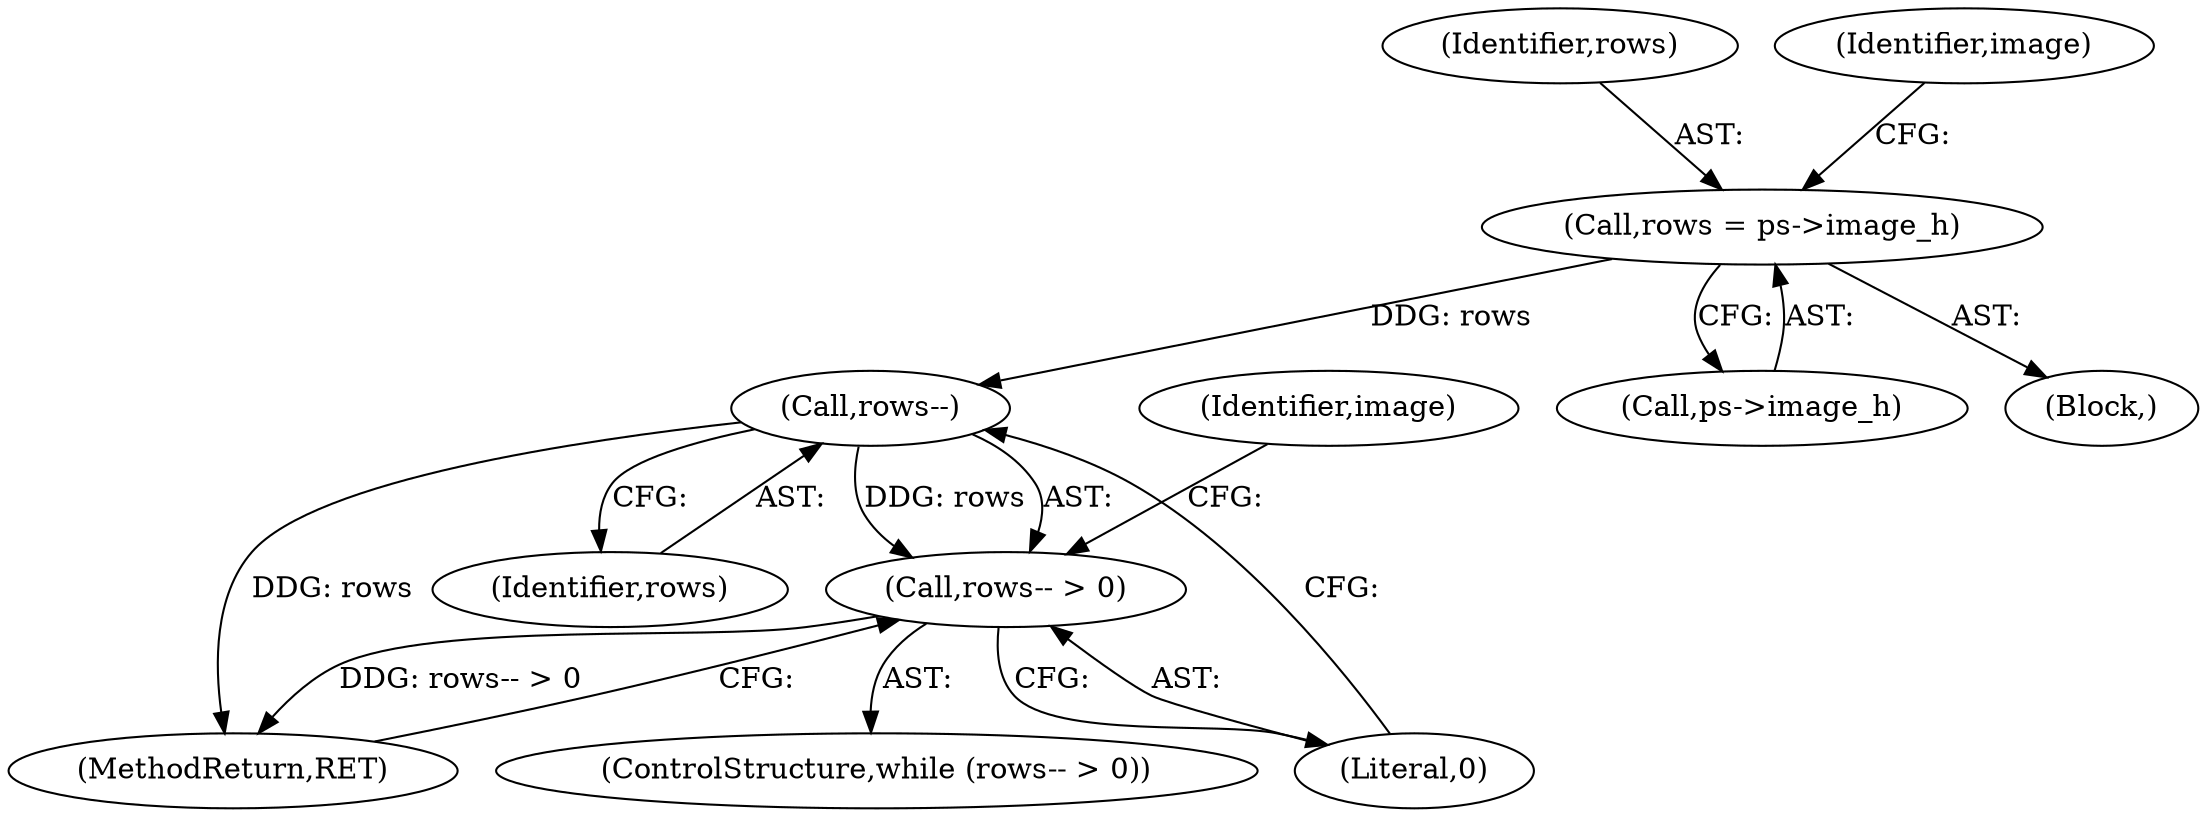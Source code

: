 digraph "0_Android_9d4853418ab2f754c2b63e091c29c5529b8b86ca_138@pointer" {
"1000139" [label="(Call,rows = ps->image_h)"];
"1000160" [label="(Call,rows--)"];
"1000159" [label="(Call,rows-- > 0)"];
"1000159" [label="(Call,rows-- > 0)"];
"1000158" [label="(ControlStructure,while (rows-- > 0))"];
"1000141" [label="(Call,ps->image_h)"];
"1000162" [label="(Literal,0)"];
"1000161" [label="(Identifier,rows)"];
"1000139" [label="(Call,rows = ps->image_h)"];
"1000140" [label="(Identifier,rows)"];
"1000145" [label="(Identifier,image)"];
"1000168" [label="(Identifier,image)"];
"1000131" [label="(Block,)"];
"1000160" [label="(Call,rows--)"];
"1000211" [label="(MethodReturn,RET)"];
"1000139" -> "1000131"  [label="AST: "];
"1000139" -> "1000141"  [label="CFG: "];
"1000140" -> "1000139"  [label="AST: "];
"1000141" -> "1000139"  [label="AST: "];
"1000145" -> "1000139"  [label="CFG: "];
"1000139" -> "1000160"  [label="DDG: rows"];
"1000160" -> "1000159"  [label="AST: "];
"1000160" -> "1000161"  [label="CFG: "];
"1000161" -> "1000160"  [label="AST: "];
"1000162" -> "1000160"  [label="CFG: "];
"1000160" -> "1000211"  [label="DDG: rows"];
"1000160" -> "1000159"  [label="DDG: rows"];
"1000159" -> "1000158"  [label="AST: "];
"1000159" -> "1000162"  [label="CFG: "];
"1000162" -> "1000159"  [label="AST: "];
"1000168" -> "1000159"  [label="CFG: "];
"1000211" -> "1000159"  [label="CFG: "];
"1000159" -> "1000211"  [label="DDG: rows-- > 0"];
}
